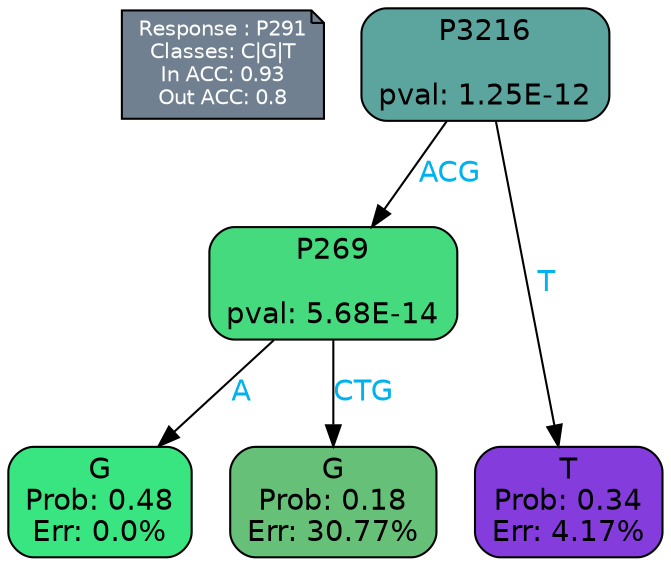 digraph Tree {
node [shape=box, style="filled, rounded", color="black", fontname=helvetica] ;
graph [ranksep=equally, splines=polylines, bgcolor=transparent, dpi=600] ;
edge [fontname=helvetica] ;
LEGEND [label="Response : P291
Classes: C|G|T
In ACC: 0.93
Out ACC: 0.8
",shape=note,align=left,style=filled,fillcolor="slategray",fontcolor="white",fontsize=10];1 [label="P3216

pval: 1.25E-12", fillcolor="#5ba59e"] ;
2 [label="P269

pval: 5.68E-14", fillcolor="#45da7e"] ;
3 [label="G
Prob: 0.48
Err: 0.0%", fillcolor="#39e581"] ;
4 [label="G
Prob: 0.18
Err: 30.77%", fillcolor="#66c078"] ;
5 [label="T
Prob: 0.34
Err: 4.17%", fillcolor="#853cdd"] ;
1 -> 2 [label="ACG",fontcolor=deepskyblue2] ;
1 -> 5 [label="T",fontcolor=deepskyblue2] ;
2 -> 3 [label="A",fontcolor=deepskyblue2] ;
2 -> 4 [label="CTG",fontcolor=deepskyblue2] ;
{rank = same; 3;4;5;}{rank = same; LEGEND;1;}}